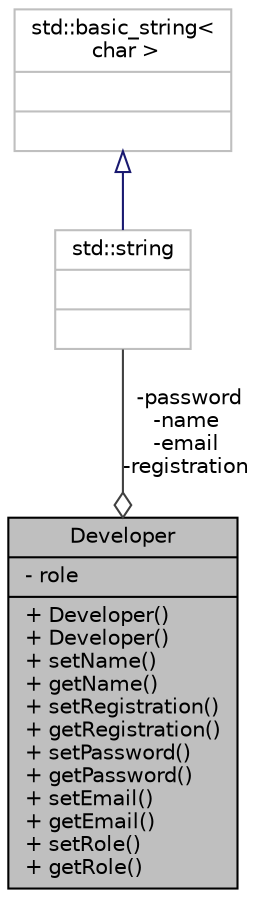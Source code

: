 digraph "Developer"
{
  edge [fontname="Helvetica",fontsize="10",labelfontname="Helvetica",labelfontsize="10"];
  node [fontname="Helvetica",fontsize="10",shape=record];
  Node1 [label="{Developer\n|- role\l|+ Developer()\l+ Developer()\l+ setName()\l+ getName()\l+ setRegistration()\l+ getRegistration()\l+ setPassword()\l+ getPassword()\l+ setEmail()\l+ getEmail()\l+ setRole()\l+ getRole()\l}",height=0.2,width=0.4,color="black", fillcolor="grey75", style="filled", fontcolor="black"];
  Node2 -> Node1 [color="grey25",fontsize="10",style="solid",label=" -password\n-name\n-email\n-registration" ,arrowhead="odiamond",fontname="Helvetica"];
  Node2 [label="{std::string\n||}",height=0.2,width=0.4,color="grey75", fillcolor="white", style="filled",tooltip="STL class. "];
  Node3 -> Node2 [dir="back",color="midnightblue",fontsize="10",style="solid",arrowtail="onormal",fontname="Helvetica"];
  Node3 [label="{std::basic_string\<\l char \>\n||}",height=0.2,width=0.4,color="grey75", fillcolor="white", style="filled",tooltip="STL class. "];
}
